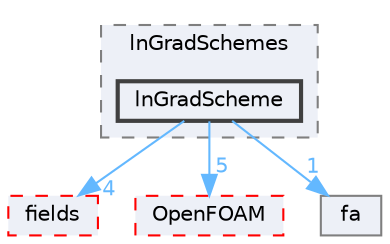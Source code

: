 digraph "src/finiteArea/finiteArea/lnGradSchemes/lnGradScheme"
{
 // LATEX_PDF_SIZE
  bgcolor="transparent";
  edge [fontname=Helvetica,fontsize=10,labelfontname=Helvetica,labelfontsize=10];
  node [fontname=Helvetica,fontsize=10,shape=box,height=0.2,width=0.4];
  compound=true
  subgraph clusterdir_1f99fc86de3cb8326507b722cf78c6d9 {
    graph [ bgcolor="#edf0f7", pencolor="grey50", label="lnGradSchemes", fontname=Helvetica,fontsize=10 style="filled,dashed", URL="dir_1f99fc86de3cb8326507b722cf78c6d9.html",tooltip=""]
  dir_befc71e0ff5758eb28aa54bc502e2aa0 [label="lnGradScheme", fillcolor="#edf0f7", color="grey25", style="filled,bold", URL="dir_befc71e0ff5758eb28aa54bc502e2aa0.html",tooltip=""];
  }
  dir_82c77a639fb8894523e0866635d617d1 [label="fields", fillcolor="#edf0f7", color="red", style="filled,dashed", URL="dir_82c77a639fb8894523e0866635d617d1.html",tooltip=""];
  dir_c5473ff19b20e6ec4dfe5c310b3778a8 [label="OpenFOAM", fillcolor="#edf0f7", color="red", style="filled,dashed", URL="dir_c5473ff19b20e6ec4dfe5c310b3778a8.html",tooltip=""];
  dir_e5a517ccc941541272063f044b95a606 [label="fa", fillcolor="#edf0f7", color="grey50", style="filled", URL="dir_e5a517ccc941541272063f044b95a606.html",tooltip=""];
  dir_befc71e0ff5758eb28aa54bc502e2aa0->dir_82c77a639fb8894523e0866635d617d1 [headlabel="4", labeldistance=1.5 headhref="dir_002247_001330.html" href="dir_002247_001330.html" color="steelblue1" fontcolor="steelblue1"];
  dir_befc71e0ff5758eb28aa54bc502e2aa0->dir_c5473ff19b20e6ec4dfe5c310b3778a8 [headlabel="5", labeldistance=1.5 headhref="dir_002247_002695.html" href="dir_002247_002695.html" color="steelblue1" fontcolor="steelblue1"];
  dir_befc71e0ff5758eb28aa54bc502e2aa0->dir_e5a517ccc941541272063f044b95a606 [headlabel="1", labeldistance=1.5 headhref="dir_002247_001240.html" href="dir_002247_001240.html" color="steelblue1" fontcolor="steelblue1"];
}
